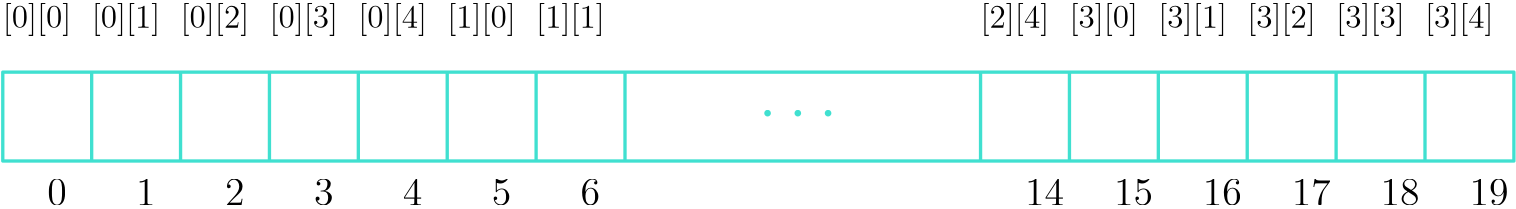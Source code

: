 <?xml version="1.0"?>
<!DOCTYPE ipe SYSTEM "ipe.dtd">
<ipe version="70107" creator="Ipe 7.1.10">
<info created="D:20191027103405" modified="D:20191102213017"/>
<ipestyle name="basic">
<symbol name="arrow/arc(spx)">
<path stroke="sym-stroke" fill="sym-stroke" pen="sym-pen">
0 0 m
-1 0.333 l
-1 -0.333 l
h
</path>
</symbol>
<symbol name="arrow/farc(spx)">
<path stroke="sym-stroke" fill="white" pen="sym-pen">
0 0 m
-1 0.333 l
-1 -0.333 l
h
</path>
</symbol>
<symbol name="arrow/ptarc(spx)">
<path stroke="sym-stroke" fill="sym-stroke" pen="sym-pen">
0 0 m
-1 0.333 l
-0.8 0 l
-1 -0.333 l
h
</path>
</symbol>
<symbol name="arrow/fptarc(spx)">
<path stroke="sym-stroke" fill="white" pen="sym-pen">
0 0 m
-1 0.333 l
-0.8 0 l
-1 -0.333 l
h
</path>
</symbol>
<symbol name="mark/circle(sx)" transformations="translations">
<path fill="sym-stroke">
0.6 0 0 0.6 0 0 e
0.4 0 0 0.4 0 0 e
</path>
</symbol>
<symbol name="mark/disk(sx)" transformations="translations">
<path fill="sym-stroke">
0.6 0 0 0.6 0 0 e
</path>
</symbol>
<symbol name="mark/fdisk(sfx)" transformations="translations">
<group>
<path fill="sym-fill">
0.5 0 0 0.5 0 0 e
</path>
<path fill="sym-stroke" fillrule="eofill">
0.6 0 0 0.6 0 0 e
0.4 0 0 0.4 0 0 e
</path>
</group>
</symbol>
<symbol name="mark/box(sx)" transformations="translations">
<path fill="sym-stroke" fillrule="eofill">
-0.6 -0.6 m
0.6 -0.6 l
0.6 0.6 l
-0.6 0.6 l
h
-0.4 -0.4 m
0.4 -0.4 l
0.4 0.4 l
-0.4 0.4 l
h
</path>
</symbol>
<symbol name="mark/square(sx)" transformations="translations">
<path fill="sym-stroke">
-0.6 -0.6 m
0.6 -0.6 l
0.6 0.6 l
-0.6 0.6 l
h
</path>
</symbol>
<symbol name="mark/fsquare(sfx)" transformations="translations">
<group>
<path fill="sym-fill">
-0.5 -0.5 m
0.5 -0.5 l
0.5 0.5 l
-0.5 0.5 l
h
</path>
<path fill="sym-stroke" fillrule="eofill">
-0.6 -0.6 m
0.6 -0.6 l
0.6 0.6 l
-0.6 0.6 l
h
-0.4 -0.4 m
0.4 -0.4 l
0.4 0.4 l
-0.4 0.4 l
h
</path>
</group>
</symbol>
<symbol name="mark/cross(sx)" transformations="translations">
<group>
<path fill="sym-stroke">
-0.43 -0.57 m
0.57 0.43 l
0.43 0.57 l
-0.57 -0.43 l
h
</path>
<path fill="sym-stroke">
-0.43 0.57 m
0.57 -0.43 l
0.43 -0.57 l
-0.57 0.43 l
h
</path>
</group>
</symbol>
<symbol name="arrow/fnormal(spx)">
<path stroke="sym-stroke" fill="white" pen="sym-pen">
0 0 m
-1 0.333 l
-1 -0.333 l
h
</path>
</symbol>
<symbol name="arrow/pointed(spx)">
<path stroke="sym-stroke" fill="sym-stroke" pen="sym-pen">
0 0 m
-1 0.333 l
-0.8 0 l
-1 -0.333 l
h
</path>
</symbol>
<symbol name="arrow/fpointed(spx)">
<path stroke="sym-stroke" fill="white" pen="sym-pen">
0 0 m
-1 0.333 l
-0.8 0 l
-1 -0.333 l
h
</path>
</symbol>
<symbol name="arrow/linear(spx)">
<path stroke="sym-stroke" pen="sym-pen">
-1 0.333 m
0 0 l
-1 -0.333 l
</path>
</symbol>
<symbol name="arrow/fdouble(spx)">
<path stroke="sym-stroke" fill="white" pen="sym-pen">
0 0 m
-1 0.333 l
-1 -0.333 l
h
-1 0 m
-2 0.333 l
-2 -0.333 l
h
</path>
</symbol>
<symbol name="arrow/double(spx)">
<path stroke="sym-stroke" fill="sym-stroke" pen="sym-pen">
0 0 m
-1 0.333 l
-1 -0.333 l
h
-1 0 m
-2 0.333 l
-2 -0.333 l
h
</path>
</symbol>
<pen name="heavier" value="0.8"/>
<pen name="fat" value="1.2"/>
<pen name="ultrafat" value="2"/>
<symbolsize name="large" value="5"/>
<symbolsize name="small" value="2"/>
<symbolsize name="tiny" value="1.1"/>
<arrowsize name="large" value="10"/>
<arrowsize name="small" value="5"/>
<arrowsize name="tiny" value="3"/>
<color name="red" value="1 0 0"/>
<color name="green" value="0 1 0"/>
<color name="blue" value="0 0 1"/>
<color name="yellow" value="1 1 0"/>
<color name="orange" value="1 0.647 0"/>
<color name="gold" value="1 0.843 0"/>
<color name="purple" value="0.627 0.125 0.941"/>
<color name="gray" value="0.745"/>
<color name="brown" value="0.647 0.165 0.165"/>
<color name="navy" value="0 0 0.502"/>
<color name="pink" value="1 0.753 0.796"/>
<color name="seagreen" value="0.18 0.545 0.341"/>
<color name="turquoise" value="0.251 0.878 0.816"/>
<color name="violet" value="0.933 0.51 0.933"/>
<color name="darkblue" value="0 0 0.545"/>
<color name="darkcyan" value="0 0.545 0.545"/>
<color name="darkgray" value="0.663"/>
<color name="darkgreen" value="0 0.392 0"/>
<color name="darkmagenta" value="0.545 0 0.545"/>
<color name="darkorange" value="1 0.549 0"/>
<color name="darkred" value="0.545 0 0"/>
<color name="lightblue" value="0.678 0.847 0.902"/>
<color name="lightcyan" value="0.878 1 1"/>
<color name="lightgray" value="0.827"/>
<color name="lightgreen" value="0.565 0.933 0.565"/>
<color name="lightyellow" value="1 1 0.878"/>
<dashstyle name="dashed" value="[4] 0"/>
<dashstyle name="dotted" value="[1 3] 0"/>
<dashstyle name="dash dotted" value="[4 2 1 2] 0"/>
<dashstyle name="dash dot dotted" value="[4 2 1 2 1 2] 0"/>
<textsize name="large" value="\large"/>
<textsize name="Large" value="\Large"/>
<textsize name="LARGE" value="\LARGE"/>
<textsize name="huge" value="\huge"/>
<textsize name="Huge" value="\Huge"/>
<textsize name="small" value="\small"/>
<textsize name="footnote" value="\footnotesize"/>
<textsize name="tiny" value="\tiny"/>
<textstyle name="center" begin="\begin{center}" end="\end{center}"/>
<textstyle name="itemize" begin="\begin{itemize}" end="\end{itemize}"/>
<textstyle name="item" begin="\begin{itemize}\item{}" end="\end{itemize}"/>
<gridsize name="4 pts" value="4"/>
<gridsize name="8 pts (~3 mm)" value="8"/>
<gridsize name="16 pts (~6 mm)" value="16"/>
<gridsize name="32 pts (~12 mm)" value="32"/>
<gridsize name="10 pts (~3.5 mm)" value="10"/>
<gridsize name="20 pts (~7 mm)" value="20"/>
<gridsize name="14 pts (~5 mm)" value="14"/>
<gridsize name="28 pts (~10 mm)" value="28"/>
<gridsize name="56 pts (~20 mm)" value="56"/>
<anglesize name="90 deg" value="90"/>
<anglesize name="60 deg" value="60"/>
<anglesize name="45 deg" value="45"/>
<anglesize name="30 deg" value="30"/>
<anglesize name="22.5 deg" value="22.5"/>
<opacity name="10%" value="0.1"/>
<opacity name="30%" value="0.3"/>
<opacity name="50%" value="0.5"/>
<opacity name="75%" value="0.75"/>
<tiling name="falling" angle="-60" step="4" width="1"/>
<tiling name="rising" angle="30" step="4" width="1"/>
</ipestyle>
<page>
<layer name="dots"/>
<layer name="ArrayBox"/>
<layer name="indices"/>
<layer name="elements"/>
<view layers="dots ArrayBox indices elements" active="dots"/>
<path layer="ArrayBox" stroke="turquoise" pen="fat">
96 800 m
96 768 l
96 768 l
</path>
<path stroke="turquoise" pen="fat">
128 800 m
128 768 l
</path>
<path matrix="1 0 0 1 32 0" stroke="turquoise" pen="fat">
160 800 m
160 768 l
</path>
<path matrix="1 0 0 1 -32 0" stroke="turquoise" pen="fat">
192 800 m
192 768 l
</path>
<text layer="indices" matrix="1 0 0 1 -32 0" transformations="translations" pos="80 752" stroke="black" type="label" width="7.024" height="9.245" depth="0" valign="baseline" size="Large">0</text>
<text transformations="translations" pos="80 752" stroke="black" type="label" width="7.024" height="9.245" depth="0" valign="baseline" size="Large">1</text>
<text matrix="1 0 0 1 32 0" transformations="translations" pos="80 752" stroke="black" type="label" width="7.024" height="9.245" depth="0" valign="baseline" size="Large">2</text>
<text matrix="1 0 0 1 64 0" transformations="translations" pos="80 752" stroke="black" type="label" width="7.024" height="9.245" depth="0" valign="baseline" size="Large">3</text>
<text matrix="1 0 0 1 96 0" transformations="translations" pos="80 752" stroke="black" type="label" width="7.024" height="9.245" depth="0" valign="baseline" size="Large">4</text>
<path layer="ArrayBox" matrix="1 0 0 1 -32 0" stroke="turquoise" pen="fat">
96 800 m
96 768 l
96 768 l
</path>
<path matrix="1 0 0 1 64 0" stroke="turquoise" pen="fat">
160 800 m
160 768 l
</path>
<path matrix="1 0 0 1 96 0" stroke="turquoise" pen="fat">
160 800 m
160 768 l
</path>
<path matrix="1 0 0 1 384 0" stroke="turquoise" pen="fat">
160 800 m
160 768 l
</path>
<path matrix="1 0 0 1 288 0" stroke="turquoise" pen="fat">
160 800 m
160 768 l
</path>
<path matrix="1 0 0 1 384 0" stroke="turquoise" pen="fat">
96 800 m
96 768 l
96 768 l
</path>
<path matrix="1 0 0 1 416 0" stroke="turquoise" pen="fat">
96 800 m
96 768 l
96 768 l
</path>
<path stroke="turquoise" pen="fat">
32 800 m
32 768 l
576 768 l
576 800 l
h
</path>
<path matrix="1 0 0 1 256 0" stroke="turquoise" pen="fat">
160 800 m
160 768 l
</path>
<path matrix="1 0 0 1 224 0" stroke="turquoise" pen="fat">
160 800 m
160 768 l
</path>
<text layer="indices" matrix="1 0 0 1 128 0" transformations="translations" pos="80 752" stroke="black" type="label" width="7.024" height="9.245" depth="0" valign="baseline" size="Large">5</text>
<text matrix="1 0 0 1 160 0" transformations="translations" pos="80 752" stroke="black" type="label" width="7.024" height="9.245" depth="0" valign="baseline" size="Large">6</text>
<text matrix="1 0 0 1 320 0" transformations="translations" pos="80 752" stroke="black" type="label" width="14.047" height="9.245" depth="0" valign="baseline" size="Large">14</text>
<text matrix="1 0 0 1 352 0" transformations="translations" pos="80 752" stroke="black" type="label" width="14.047" height="9.245" depth="0" valign="baseline" size="Large">15</text>
<text matrix="1 0 0 1 384 0" transformations="translations" pos="80 752" stroke="black" type="label" width="14.047" height="9.245" depth="0" valign="baseline" size="Large">16</text>
<text matrix="1 0 0 1 416 0" transformations="translations" pos="80 752" stroke="black" type="label" width="14.047" height="9.245" depth="0" valign="baseline" size="Large">17</text>
<text matrix="1 0 0 1 448 0" transformations="translations" pos="80 752" stroke="black" type="label" width="14.047" height="9.245" depth="0" valign="baseline" size="Large">18</text>
<text matrix="1 0 0 1 480 0" transformations="translations" pos="80 752" stroke="black" type="label" width="14.047" height="9.245" depth="0" valign="baseline" size="Large">19</text>
<text layer="elements" matrix="1 0 0 1 -48 64" transformations="translations" pos="80 752" stroke="black" type="label" width="24.713" height="8.965" depth="2.99" valign="baseline" size="large">[0][0]</text>
<text matrix="1 0 0 1 -16 64" transformations="translations" pos="80 752" stroke="black" type="label" width="24.713" height="8.965" depth="2.99" valign="baseline" size="large">[0][1]</text>
<text matrix="1 0 0 1 16 64" transformations="translations" pos="80 752" stroke="black" type="label" width="24.713" height="8.965" depth="2.99" valign="baseline" size="large">[0][2]</text>
<text matrix="1 0 0 1 48 64" transformations="translations" pos="80 752" stroke="black" type="label" width="24.713" height="8.965" depth="2.99" valign="baseline" size="large">[0][3]</text>
<text matrix="1 0 0 1 80 64" transformations="translations" pos="80 752" stroke="black" type="label" width="24.713" height="8.965" depth="2.99" valign="baseline" size="large">[0][4]</text>
<text matrix="1 0 0 1 112 64" transformations="translations" pos="80 752" stroke="black" type="label" width="24.713" height="8.965" depth="2.99" valign="baseline" size="large">[1][0]</text>
<text matrix="1 0 0 1 144 64" transformations="translations" pos="80 752" stroke="black" type="label" width="24.713" height="8.965" depth="2.99" valign="baseline" size="large">[1][1]</text>
<text matrix="1 0 0 1 304 64" transformations="translations" pos="80 752" stroke="black" type="label" width="24.713" height="8.965" depth="2.99" valign="baseline" size="large">[2][4]</text>
<text matrix="1 0 0 1 336 64" transformations="translations" pos="80 752" stroke="black" type="label" width="24.713" height="8.965" depth="2.99" valign="baseline" size="large">[3][0]</text>
<text matrix="1 0 0 1 368 64" transformations="translations" pos="80 752" stroke="black" type="label" width="24.713" height="8.965" depth="2.99" valign="baseline" size="large">[3][1]</text>
<text matrix="1 0 0 1 400 64" transformations="translations" pos="80 752" stroke="black" type="label" width="24.713" height="8.965" depth="2.99" valign="baseline" size="large">[3][2]</text>
<text matrix="1 0 0 1 432 64" transformations="translations" pos="80 752" stroke="black" type="label" width="24.713" height="8.965" depth="2.99" valign="baseline" size="large">[3][3]</text>
<text matrix="1 0 0 1 464 64" transformations="translations" pos="80 752" stroke="black" type="label" width="24.713" height="8.965" depth="2.99" valign="baseline" size="large">[3][4]</text>
<text layer="dots" matrix="1 0 0 1 16 0" transformations="translations" pos="288 784" stroke="turquoise" type="label" width="28.488" height="2.41" depth="0" valign="baseline" size="Huge">$\ldots$</text>
</page>
</ipe>
